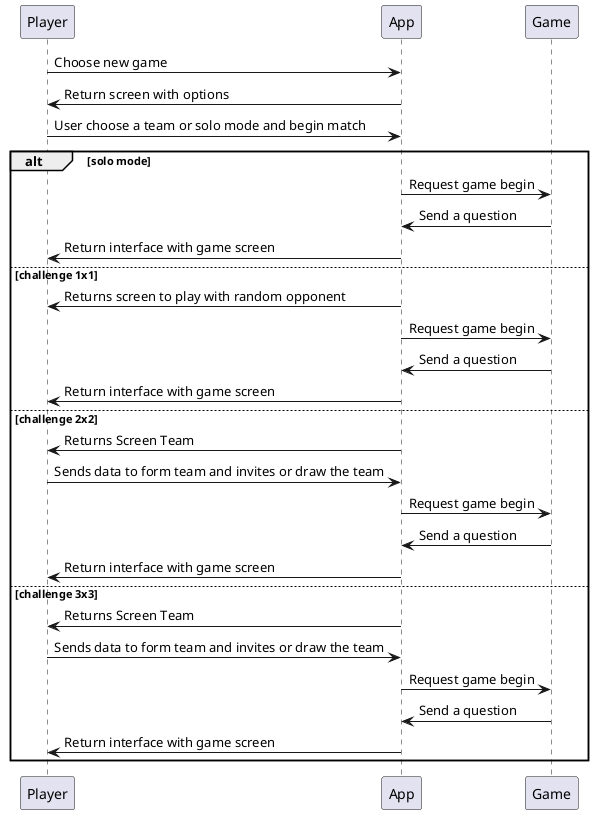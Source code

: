 @startuml NFD_Game

Player -> App : Choose new game
Player <- App : Return screen with options
Player -> App : User choose a team or solo mode and begin match

alt solo mode
    App -> Game : Request game begin
    App <- Game : Send a question
    Player <- App : Return interface with game screen

else challenge 1x1
    App -> Player : Returns screen to play with random opponent
    App -> Game : Request game begin
    App <- Game : Send a question
    Player <- App : Return interface with game screen
    
else challenge 2x2
    App -> Player : Returns Screen Team
    Player -> App: Sends data to form team and invites or draw the team
    App -> Game : Request game begin
    App <- Game : Send a question
    Player <- App : Return interface with game screen
    
else challenge 3x3
    App -> Player : Returns Screen Team
    Player -> App: Sends data to form team and invites or draw the team
    App -> Game : Request game begin
    App <- Game : Send a question
    Player <- App : Return interface with game screen
    

end

@enduml